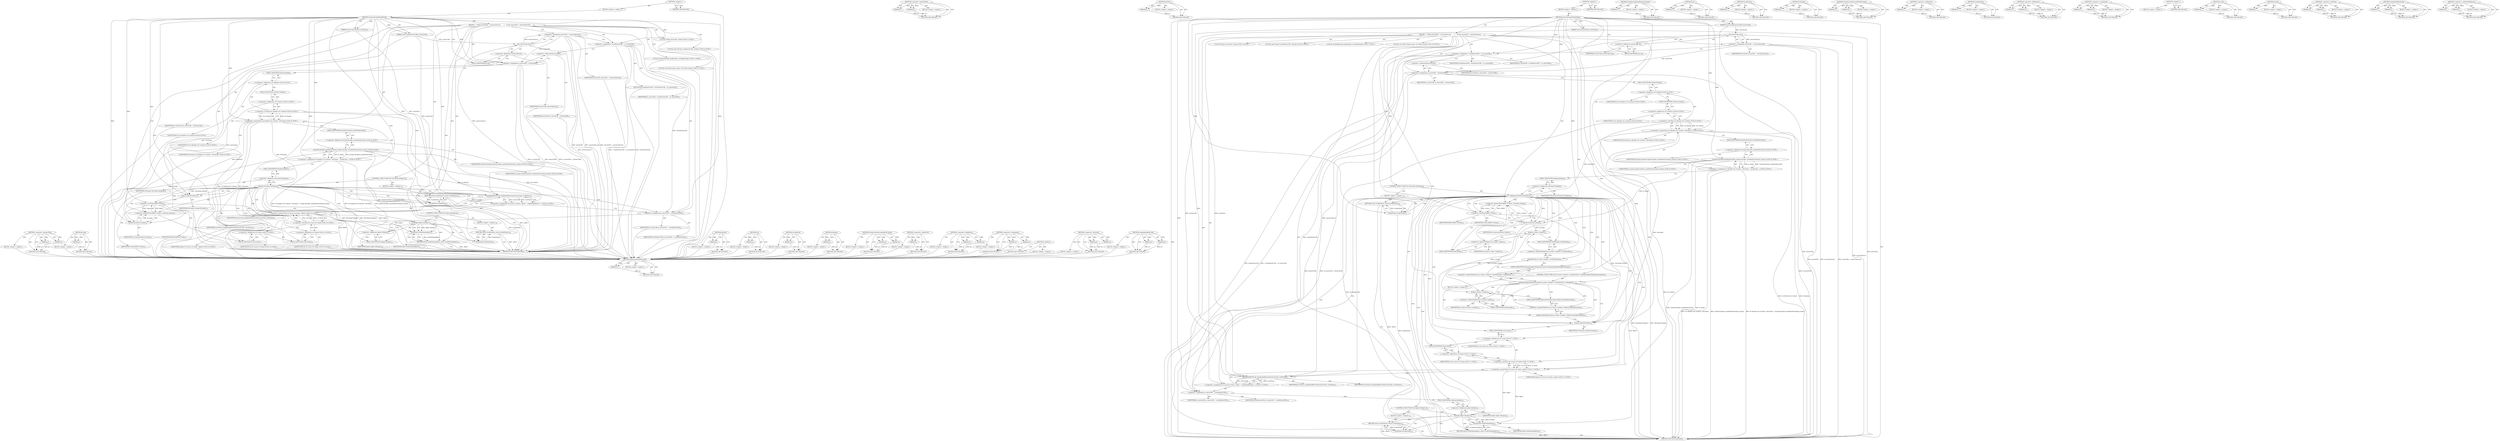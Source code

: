 digraph "&lt;operator&gt;.indirectFieldAccess" {
vulnerable_134 [label=<(METHOD,&lt;operator&gt;.greaterThan)>];
vulnerable_135 [label=<(PARAM,p1)>];
vulnerable_136 [label=<(PARAM,p2)>];
vulnerable_137 [label=<(BLOCK,&lt;empty&gt;,&lt;empty&gt;)>];
vulnerable_138 [label=<(METHOD_RETURN,ANY)>];
vulnerable_157 [label=<(METHOD,scope)>];
vulnerable_158 [label=<(PARAM,p1)>];
vulnerable_159 [label=<(BLOCK,&lt;empty&gt;,&lt;empty&gt;)>];
vulnerable_160 [label=<(METHOD_RETURN,ANY)>];
vulnerable_6 [label=<(METHOD,&lt;global&gt;)<SUB>1</SUB>>];
vulnerable_7 [label=<(BLOCK,&lt;empty&gt;,&lt;empty&gt;)<SUB>1</SUB>>];
vulnerable_8 [label=<(METHOD,executeScriptInMainWorld)<SUB>1</SUB>>];
vulnerable_9 [label=<(PARAM,const ScriptSourceCode&amp; sourceCode)<SUB>1</SUB>>];
vulnerable_10 [label=<(PARAM,AccessControlStatus corsStatus)<SUB>1</SUB>>];
vulnerable_11 [label=<(BLOCK,{
    String sourceURL = sourceCode.url();
    ...,{
    String sourceURL = sourceCode.url();
    ...)<SUB>2</SUB>>];
vulnerable_12 [label="<(LOCAL,String sourceURL: String)<SUB>3</SUB>>"];
vulnerable_13 [label=<(&lt;operator&gt;.assignment,sourceURL = sourceCode.url())<SUB>3</SUB>>];
vulnerable_14 [label=<(IDENTIFIER,sourceURL,sourceURL = sourceCode.url())<SUB>3</SUB>>];
vulnerable_15 [label=<(url,sourceCode.url())<SUB>3</SUB>>];
vulnerable_16 [label=<(&lt;operator&gt;.fieldAccess,sourceCode.url)<SUB>3</SUB>>];
vulnerable_17 [label=<(IDENTIFIER,sourceCode,sourceCode.url())<SUB>3</SUB>>];
vulnerable_18 [label=<(FIELD_IDENTIFIER,url,url)<SUB>3</SUB>>];
vulnerable_19 [label="<(LOCAL,const String* savedSourceURL: String*)<SUB>4</SUB>>"];
vulnerable_20 [label=<(&lt;operator&gt;.assignment,* savedSourceURL = m_sourceURL)<SUB>4</SUB>>];
vulnerable_21 [label=<(IDENTIFIER,savedSourceURL,* savedSourceURL = m_sourceURL)<SUB>4</SUB>>];
vulnerable_22 [label=<(IDENTIFIER,m_sourceURL,* savedSourceURL = m_sourceURL)<SUB>4</SUB>>];
vulnerable_23 [label=<(&lt;operator&gt;.assignment,m_sourceURL = &amp;sourceURL)<SUB>5</SUB>>];
vulnerable_24 [label=<(IDENTIFIER,m_sourceURL,m_sourceURL = &amp;sourceURL)<SUB>5</SUB>>];
vulnerable_25 [label=<(&lt;operator&gt;.addressOf,&amp;sourceURL)<SUB>5</SUB>>];
vulnerable_26 [label=<(IDENTIFIER,sourceURL,m_sourceURL = &amp;sourceURL)<SUB>5</SUB>>];
vulnerable_27 [label="<(LOCAL,v8.HandleScope handleScope: v8.HandleScope)<SUB>7</SUB>>"];
vulnerable_28 [label="<(&lt;operator&gt;.assignment,v8::Handle&lt;v8::Context&gt; v8Context = ScriptContr...)<SUB>8</SUB>>"];
vulnerable_29 [label="<(&lt;operator&gt;.greaterThan,v8::Handle&lt;v8::Context&gt; v8Context)<SUB>8</SUB>>"];
vulnerable_30 [label="<(&lt;operator&gt;.lessThan,v8::Handle&lt;v8::Context)<SUB>8</SUB>>"];
vulnerable_31 [label="<(&lt;operator&gt;.fieldAccess,v8::Handle)<SUB>8</SUB>>"];
vulnerable_32 [label="<(IDENTIFIER,v8,v8::Handle&lt;v8::Context)<SUB>8</SUB>>"];
vulnerable_33 [label=<(FIELD_IDENTIFIER,Handle,Handle)<SUB>8</SUB>>];
vulnerable_34 [label="<(&lt;operator&gt;.fieldAccess,v8::Context)<SUB>8</SUB>>"];
vulnerable_35 [label="<(IDENTIFIER,v8,v8::Handle&lt;v8::Context)<SUB>8</SUB>>"];
vulnerable_36 [label=<(FIELD_IDENTIFIER,Context,Context)<SUB>8</SUB>>];
vulnerable_37 [label="<(IDENTIFIER,v8Context,v8::Handle&lt;v8::Context&gt; v8Context)<SUB>8</SUB>>"];
vulnerable_38 [label="<(ScriptController.mainWorldContext,ScriptController::mainWorldContext(m_frame))<SUB>8</SUB>>"];
vulnerable_39 [label="<(&lt;operator&gt;.fieldAccess,ScriptController::mainWorldContext)<SUB>8</SUB>>"];
vulnerable_40 [label="<(IDENTIFIER,ScriptController,ScriptController::mainWorldContext(m_frame))<SUB>8</SUB>>"];
vulnerable_41 [label=<(FIELD_IDENTIFIER,mainWorldContext,mainWorldContext)<SUB>8</SUB>>];
vulnerable_42 [label="<(IDENTIFIER,m_frame,ScriptController::mainWorldContext(m_frame))<SUB>8</SUB>>"];
vulnerable_43 [label=<(CONTROL_STRUCTURE,IF,if (v8Context.IsEmpty()))<SUB>9</SUB>>];
vulnerable_44 [label=<(IsEmpty,v8Context.IsEmpty())<SUB>9</SUB>>];
vulnerable_45 [label=<(&lt;operator&gt;.fieldAccess,v8Context.IsEmpty)<SUB>9</SUB>>];
vulnerable_46 [label=<(IDENTIFIER,v8Context,v8Context.IsEmpty())<SUB>9</SUB>>];
vulnerable_47 [label=<(FIELD_IDENTIFIER,IsEmpty,IsEmpty)<SUB>9</SUB>>];
vulnerable_48 [label=<(BLOCK,&lt;empty&gt;,&lt;empty&gt;)<SUB>10</SUB>>];
vulnerable_49 [label=<(RETURN,return ScriptValue();,return ScriptValue();)<SUB>10</SUB>>];
vulnerable_50 [label=<(ScriptValue,ScriptValue())<SUB>10</SUB>>];
vulnerable_51 [label="<(LOCAL,v8.Context.Scope scope: v8.Context.Scope)<SUB>12</SUB>>"];
vulnerable_52 [label=<(scope,scope(v8Context))<SUB>12</SUB>>];
vulnerable_53 [label=<(IDENTIFIER,v8Context,scope(v8Context))<SUB>12</SUB>>];
vulnerable_54 [label=<(&lt;operator&gt;.greaterThan,RefPtr&lt;Frame&gt; protect(m_frame))<SUB>13</SUB>>];
vulnerable_55 [label=<(&lt;operator&gt;.lessThan,RefPtr&lt;Frame)<SUB>13</SUB>>];
vulnerable_56 [label=<(IDENTIFIER,RefPtr,RefPtr&lt;Frame)<SUB>13</SUB>>];
vulnerable_57 [label=<(IDENTIFIER,Frame,RefPtr&lt;Frame)<SUB>13</SUB>>];
vulnerable_58 [label=<(protect,protect(m_frame))<SUB>13</SUB>>];
vulnerable_59 [label=<(IDENTIFIER,m_frame,protect(m_frame))<SUB>13</SUB>>];
vulnerable_60 [label="<(&lt;operator&gt;.assignment,v8::Local&lt;v8::Value&gt; object = compileAndRunScri...)<SUB>14</SUB>>"];
vulnerable_61 [label="<(&lt;operator&gt;.greaterThan,v8::Local&lt;v8::Value&gt; object)<SUB>14</SUB>>"];
vulnerable_62 [label="<(&lt;operator&gt;.lessThan,v8::Local&lt;v8::Value)<SUB>14</SUB>>"];
vulnerable_63 [label="<(&lt;operator&gt;.fieldAccess,v8::Local)<SUB>14</SUB>>"];
vulnerable_64 [label="<(IDENTIFIER,v8,v8::Local&lt;v8::Value)<SUB>14</SUB>>"];
vulnerable_65 [label=<(FIELD_IDENTIFIER,Local,Local)<SUB>14</SUB>>];
vulnerable_66 [label="<(&lt;operator&gt;.fieldAccess,v8::Value)<SUB>14</SUB>>"];
vulnerable_67 [label="<(IDENTIFIER,v8,v8::Local&lt;v8::Value)<SUB>14</SUB>>"];
vulnerable_68 [label=<(FIELD_IDENTIFIER,Value,Value)<SUB>14</SUB>>];
vulnerable_69 [label="<(IDENTIFIER,object,v8::Local&lt;v8::Value&gt; object)<SUB>14</SUB>>"];
vulnerable_70 [label=<(compileAndRunScript,compileAndRunScript(sourceCode, corsStatus))<SUB>14</SUB>>];
vulnerable_71 [label=<(IDENTIFIER,sourceCode,compileAndRunScript(sourceCode, corsStatus))<SUB>14</SUB>>];
vulnerable_72 [label=<(IDENTIFIER,corsStatus,compileAndRunScript(sourceCode, corsStatus))<SUB>14</SUB>>];
vulnerable_73 [label=<(&lt;operator&gt;.assignment,m_sourceURL = savedSourceURL)<SUB>16</SUB>>];
vulnerable_74 [label=<(IDENTIFIER,m_sourceURL,m_sourceURL = savedSourceURL)<SUB>16</SUB>>];
vulnerable_75 [label=<(IDENTIFIER,savedSourceURL,m_sourceURL = savedSourceURL)<SUB>16</SUB>>];
vulnerable_76 [label=<(CONTROL_STRUCTURE,IF,if (object.IsEmpty()))<SUB>18</SUB>>];
vulnerable_77 [label=<(IsEmpty,object.IsEmpty())<SUB>18</SUB>>];
vulnerable_78 [label=<(&lt;operator&gt;.fieldAccess,object.IsEmpty)<SUB>18</SUB>>];
vulnerable_79 [label=<(IDENTIFIER,object,object.IsEmpty())<SUB>18</SUB>>];
vulnerable_80 [label=<(FIELD_IDENTIFIER,IsEmpty,IsEmpty)<SUB>18</SUB>>];
vulnerable_81 [label=<(BLOCK,&lt;empty&gt;,&lt;empty&gt;)<SUB>19</SUB>>];
vulnerable_82 [label=<(RETURN,return ScriptValue();,return ScriptValue();)<SUB>19</SUB>>];
vulnerable_83 [label=<(ScriptValue,ScriptValue())<SUB>19</SUB>>];
vulnerable_84 [label=<(RETURN,return ScriptValue(object);,return ScriptValue(object);)<SUB>21</SUB>>];
vulnerable_85 [label=<(ScriptValue,ScriptValue(object))<SUB>21</SUB>>];
vulnerable_86 [label=<(IDENTIFIER,object,ScriptValue(object))<SUB>21</SUB>>];
vulnerable_87 [label=<(METHOD_RETURN,ScriptValue)<SUB>1</SUB>>];
vulnerable_89 [label=<(METHOD_RETURN,ANY)<SUB>1</SUB>>];
vulnerable_161 [label=<(METHOD,protect)>];
vulnerable_162 [label=<(PARAM,p1)>];
vulnerable_163 [label=<(BLOCK,&lt;empty&gt;,&lt;empty&gt;)>];
vulnerable_164 [label=<(METHOD_RETURN,ANY)>];
vulnerable_121 [label=<(METHOD,url)>];
vulnerable_122 [label=<(PARAM,p1)>];
vulnerable_123 [label=<(BLOCK,&lt;empty&gt;,&lt;empty&gt;)>];
vulnerable_124 [label=<(METHOD_RETURN,ANY)>];
vulnerable_153 [label=<(METHOD,ScriptValue)>];
vulnerable_154 [label=<(PARAM,p1)>];
vulnerable_155 [label=<(BLOCK,&lt;empty&gt;,&lt;empty&gt;)>];
vulnerable_156 [label=<(METHOD_RETURN,ANY)>];
vulnerable_149 [label=<(METHOD,IsEmpty)>];
vulnerable_150 [label=<(PARAM,p1)>];
vulnerable_151 [label=<(BLOCK,&lt;empty&gt;,&lt;empty&gt;)>];
vulnerable_152 [label=<(METHOD_RETURN,ANY)>];
vulnerable_144 [label=<(METHOD,ScriptController.mainWorldContext)>];
vulnerable_145 [label=<(PARAM,p1)>];
vulnerable_146 [label=<(PARAM,p2)>];
vulnerable_147 [label=<(BLOCK,&lt;empty&gt;,&lt;empty&gt;)>];
vulnerable_148 [label=<(METHOD_RETURN,ANY)>];
vulnerable_130 [label=<(METHOD,&lt;operator&gt;.addressOf)>];
vulnerable_131 [label=<(PARAM,p1)>];
vulnerable_132 [label=<(BLOCK,&lt;empty&gt;,&lt;empty&gt;)>];
vulnerable_133 [label=<(METHOD_RETURN,ANY)>];
vulnerable_125 [label=<(METHOD,&lt;operator&gt;.fieldAccess)>];
vulnerable_126 [label=<(PARAM,p1)>];
vulnerable_127 [label=<(PARAM,p2)>];
vulnerable_128 [label=<(BLOCK,&lt;empty&gt;,&lt;empty&gt;)>];
vulnerable_129 [label=<(METHOD_RETURN,ANY)>];
vulnerable_116 [label=<(METHOD,&lt;operator&gt;.assignment)>];
vulnerable_117 [label=<(PARAM,p1)>];
vulnerable_118 [label=<(PARAM,p2)>];
vulnerable_119 [label=<(BLOCK,&lt;empty&gt;,&lt;empty&gt;)>];
vulnerable_120 [label=<(METHOD_RETURN,ANY)>];
vulnerable_110 [label=<(METHOD,&lt;global&gt;)<SUB>1</SUB>>];
vulnerable_111 [label=<(BLOCK,&lt;empty&gt;,&lt;empty&gt;)>];
vulnerable_112 [label=<(METHOD_RETURN,ANY)>];
vulnerable_139 [label=<(METHOD,&lt;operator&gt;.lessThan)>];
vulnerable_140 [label=<(PARAM,p1)>];
vulnerable_141 [label=<(PARAM,p2)>];
vulnerable_142 [label=<(BLOCK,&lt;empty&gt;,&lt;empty&gt;)>];
vulnerable_143 [label=<(METHOD_RETURN,ANY)>];
vulnerable_165 [label=<(METHOD,compileAndRunScript)>];
vulnerable_166 [label=<(PARAM,p1)>];
vulnerable_167 [label=<(PARAM,p2)>];
vulnerable_168 [label=<(BLOCK,&lt;empty&gt;,&lt;empty&gt;)>];
vulnerable_169 [label=<(METHOD_RETURN,ANY)>];
fixed_197 [label=<(METHOD,didAccessInitialDocument)>];
fixed_198 [label=<(PARAM,p1)>];
fixed_199 [label=<(BLOCK,&lt;empty&gt;,&lt;empty&gt;)>];
fixed_200 [label=<(METHOD_RETURN,ANY)>];
fixed_153 [label=<(METHOD,&lt;operator&gt;.greaterThan)>];
fixed_154 [label=<(PARAM,p1)>];
fixed_155 [label=<(PARAM,p2)>];
fixed_156 [label=<(BLOCK,&lt;empty&gt;,&lt;empty&gt;)>];
fixed_157 [label=<(METHOD_RETURN,ANY)>];
fixed_176 [label=<(METHOD,protect)>];
fixed_177 [label=<(PARAM,p1)>];
fixed_178 [label=<(BLOCK,&lt;empty&gt;,&lt;empty&gt;)>];
fixed_179 [label=<(METHOD_RETURN,ANY)>];
fixed_6 [label=<(METHOD,&lt;global&gt;)<SUB>1</SUB>>];
fixed_7 [label=<(BLOCK,&lt;empty&gt;,&lt;empty&gt;)<SUB>1</SUB>>];
fixed_8 [label=<(METHOD,executeScriptInMainWorld)<SUB>1</SUB>>];
fixed_9 [label=<(PARAM,const ScriptSourceCode&amp; sourceCode)<SUB>1</SUB>>];
fixed_10 [label=<(PARAM,AccessControlStatus corsStatus)<SUB>1</SUB>>];
fixed_11 [label=<(BLOCK,{
    String sourceURL = sourceCode.url();
    ...,{
    String sourceURL = sourceCode.url();
    ...)<SUB>2</SUB>>];
fixed_12 [label="<(LOCAL,String sourceURL: String)<SUB>3</SUB>>"];
fixed_13 [label=<(&lt;operator&gt;.assignment,sourceURL = sourceCode.url())<SUB>3</SUB>>];
fixed_14 [label=<(IDENTIFIER,sourceURL,sourceURL = sourceCode.url())<SUB>3</SUB>>];
fixed_15 [label=<(url,sourceCode.url())<SUB>3</SUB>>];
fixed_16 [label=<(&lt;operator&gt;.fieldAccess,sourceCode.url)<SUB>3</SUB>>];
fixed_17 [label=<(IDENTIFIER,sourceCode,sourceCode.url())<SUB>3</SUB>>];
fixed_18 [label=<(FIELD_IDENTIFIER,url,url)<SUB>3</SUB>>];
fixed_19 [label="<(LOCAL,const String* savedSourceURL: String*)<SUB>4</SUB>>"];
fixed_20 [label=<(&lt;operator&gt;.assignment,* savedSourceURL = m_sourceURL)<SUB>4</SUB>>];
fixed_21 [label=<(IDENTIFIER,savedSourceURL,* savedSourceURL = m_sourceURL)<SUB>4</SUB>>];
fixed_22 [label=<(IDENTIFIER,m_sourceURL,* savedSourceURL = m_sourceURL)<SUB>4</SUB>>];
fixed_23 [label=<(&lt;operator&gt;.assignment,m_sourceURL = &amp;sourceURL)<SUB>5</SUB>>];
fixed_24 [label=<(IDENTIFIER,m_sourceURL,m_sourceURL = &amp;sourceURL)<SUB>5</SUB>>];
fixed_25 [label=<(&lt;operator&gt;.addressOf,&amp;sourceURL)<SUB>5</SUB>>];
fixed_26 [label=<(IDENTIFIER,sourceURL,m_sourceURL = &amp;sourceURL)<SUB>5</SUB>>];
fixed_27 [label="<(LOCAL,v8.HandleScope handleScope: v8.HandleScope)<SUB>7</SUB>>"];
fixed_28 [label="<(&lt;operator&gt;.assignment,v8::Handle&lt;v8::Context&gt; v8Context = ScriptContr...)<SUB>8</SUB>>"];
fixed_29 [label="<(&lt;operator&gt;.greaterThan,v8::Handle&lt;v8::Context&gt; v8Context)<SUB>8</SUB>>"];
fixed_30 [label="<(&lt;operator&gt;.lessThan,v8::Handle&lt;v8::Context)<SUB>8</SUB>>"];
fixed_31 [label="<(&lt;operator&gt;.fieldAccess,v8::Handle)<SUB>8</SUB>>"];
fixed_32 [label="<(IDENTIFIER,v8,v8::Handle&lt;v8::Context)<SUB>8</SUB>>"];
fixed_33 [label=<(FIELD_IDENTIFIER,Handle,Handle)<SUB>8</SUB>>];
fixed_34 [label="<(&lt;operator&gt;.fieldAccess,v8::Context)<SUB>8</SUB>>"];
fixed_35 [label="<(IDENTIFIER,v8,v8::Handle&lt;v8::Context)<SUB>8</SUB>>"];
fixed_36 [label=<(FIELD_IDENTIFIER,Context,Context)<SUB>8</SUB>>];
fixed_37 [label="<(IDENTIFIER,v8Context,v8::Handle&lt;v8::Context&gt; v8Context)<SUB>8</SUB>>"];
fixed_38 [label="<(ScriptController.mainWorldContext,ScriptController::mainWorldContext(m_frame))<SUB>8</SUB>>"];
fixed_39 [label="<(&lt;operator&gt;.fieldAccess,ScriptController::mainWorldContext)<SUB>8</SUB>>"];
fixed_40 [label="<(IDENTIFIER,ScriptController,ScriptController::mainWorldContext(m_frame))<SUB>8</SUB>>"];
fixed_41 [label=<(FIELD_IDENTIFIER,mainWorldContext,mainWorldContext)<SUB>8</SUB>>];
fixed_42 [label="<(IDENTIFIER,m_frame,ScriptController::mainWorldContext(m_frame))<SUB>8</SUB>>"];
fixed_43 [label=<(CONTROL_STRUCTURE,IF,if (v8Context.IsEmpty()))<SUB>9</SUB>>];
fixed_44 [label=<(IsEmpty,v8Context.IsEmpty())<SUB>9</SUB>>];
fixed_45 [label=<(&lt;operator&gt;.fieldAccess,v8Context.IsEmpty)<SUB>9</SUB>>];
fixed_46 [label=<(IDENTIFIER,v8Context,v8Context.IsEmpty())<SUB>9</SUB>>];
fixed_47 [label=<(FIELD_IDENTIFIER,IsEmpty,IsEmpty)<SUB>9</SUB>>];
fixed_48 [label=<(BLOCK,&lt;empty&gt;,&lt;empty&gt;)<SUB>10</SUB>>];
fixed_49 [label=<(RETURN,return ScriptValue();,return ScriptValue();)<SUB>10</SUB>>];
fixed_50 [label=<(ScriptValue,ScriptValue())<SUB>10</SUB>>];
fixed_51 [label=<(&lt;operator&gt;.greaterThan,RefPtr&lt;Frame&gt; protect(m_frame))<SUB>12</SUB>>];
fixed_52 [label=<(&lt;operator&gt;.lessThan,RefPtr&lt;Frame)<SUB>12</SUB>>];
fixed_53 [label=<(IDENTIFIER,RefPtr,RefPtr&lt;Frame)<SUB>12</SUB>>];
fixed_54 [label=<(IDENTIFIER,Frame,RefPtr&lt;Frame)<SUB>12</SUB>>];
fixed_55 [label=<(protect,protect(m_frame))<SUB>12</SUB>>];
fixed_56 [label=<(IDENTIFIER,m_frame,protect(m_frame))<SUB>12</SUB>>];
fixed_57 [label=<(CONTROL_STRUCTURE,IF,if (m_frame-&gt;loader()-&gt;stateMachine()-&gt;isDisplayingInitialEmptyDocument()))<SUB>13</SUB>>];
fixed_58 [label=<(isDisplayingInitialEmptyDocument,m_frame-&gt;loader()-&gt;stateMachine()-&gt;isDisplaying...)<SUB>13</SUB>>];
fixed_59 [label=<(&lt;operator&gt;.indirectFieldAccess,m_frame-&gt;loader()-&gt;stateMachine()-&gt;isDisplaying...)<SUB>13</SUB>>];
fixed_60 [label=<(stateMachine,m_frame-&gt;loader()-&gt;stateMachine())<SUB>13</SUB>>];
fixed_61 [label=<(&lt;operator&gt;.indirectFieldAccess,m_frame-&gt;loader()-&gt;stateMachine)<SUB>13</SUB>>];
fixed_62 [label=<(loader,m_frame-&gt;loader())<SUB>13</SUB>>];
fixed_63 [label=<(&lt;operator&gt;.indirectFieldAccess,m_frame-&gt;loader)<SUB>13</SUB>>];
fixed_64 [label=<(IDENTIFIER,m_frame,m_frame-&gt;loader())<SUB>13</SUB>>];
fixed_65 [label=<(FIELD_IDENTIFIER,loader,loader)<SUB>13</SUB>>];
fixed_66 [label=<(FIELD_IDENTIFIER,stateMachine,stateMachine)<SUB>13</SUB>>];
fixed_67 [label=<(FIELD_IDENTIFIER,isDisplayingInitialEmptyDocument,isDisplayingInitialEmptyDocument)<SUB>13</SUB>>];
fixed_68 [label=<(BLOCK,&lt;empty&gt;,&lt;empty&gt;)<SUB>14</SUB>>];
fixed_69 [label=<(didAccessInitialDocument,m_frame-&gt;loader()-&gt;didAccessInitialDocument())<SUB>14</SUB>>];
fixed_70 [label=<(&lt;operator&gt;.indirectFieldAccess,m_frame-&gt;loader()-&gt;didAccessInitialDocument)<SUB>14</SUB>>];
fixed_71 [label=<(loader,m_frame-&gt;loader())<SUB>14</SUB>>];
fixed_72 [label=<(&lt;operator&gt;.indirectFieldAccess,m_frame-&gt;loader)<SUB>14</SUB>>];
fixed_73 [label=<(IDENTIFIER,m_frame,m_frame-&gt;loader())<SUB>14</SUB>>];
fixed_74 [label=<(FIELD_IDENTIFIER,loader,loader)<SUB>14</SUB>>];
fixed_75 [label=<(FIELD_IDENTIFIER,didAccessInitialDocument,didAccessInitialDocument)<SUB>14</SUB>>];
fixed_76 [label="<(LOCAL,v8.Context.Scope scope: v8.Context.Scope)<SUB>16</SUB>>"];
fixed_77 [label=<(scope,scope(v8Context))<SUB>16</SUB>>];
fixed_78 [label=<(IDENTIFIER,v8Context,scope(v8Context))<SUB>16</SUB>>];
fixed_79 [label="<(&lt;operator&gt;.assignment,v8::Local&lt;v8::Value&gt; object = compileAndRunScri...)<SUB>17</SUB>>"];
fixed_80 [label="<(&lt;operator&gt;.greaterThan,v8::Local&lt;v8::Value&gt; object)<SUB>17</SUB>>"];
fixed_81 [label="<(&lt;operator&gt;.lessThan,v8::Local&lt;v8::Value)<SUB>17</SUB>>"];
fixed_82 [label="<(&lt;operator&gt;.fieldAccess,v8::Local)<SUB>17</SUB>>"];
fixed_83 [label="<(IDENTIFIER,v8,v8::Local&lt;v8::Value)<SUB>17</SUB>>"];
fixed_84 [label=<(FIELD_IDENTIFIER,Local,Local)<SUB>17</SUB>>];
fixed_85 [label="<(&lt;operator&gt;.fieldAccess,v8::Value)<SUB>17</SUB>>"];
fixed_86 [label="<(IDENTIFIER,v8,v8::Local&lt;v8::Value)<SUB>17</SUB>>"];
fixed_87 [label=<(FIELD_IDENTIFIER,Value,Value)<SUB>17</SUB>>];
fixed_88 [label="<(IDENTIFIER,object,v8::Local&lt;v8::Value&gt; object)<SUB>17</SUB>>"];
fixed_89 [label=<(compileAndRunScript,compileAndRunScript(sourceCode, corsStatus))<SUB>17</SUB>>];
fixed_90 [label=<(IDENTIFIER,sourceCode,compileAndRunScript(sourceCode, corsStatus))<SUB>17</SUB>>];
fixed_91 [label=<(IDENTIFIER,corsStatus,compileAndRunScript(sourceCode, corsStatus))<SUB>17</SUB>>];
fixed_92 [label=<(&lt;operator&gt;.assignment,m_sourceURL = savedSourceURL)<SUB>19</SUB>>];
fixed_93 [label=<(IDENTIFIER,m_sourceURL,m_sourceURL = savedSourceURL)<SUB>19</SUB>>];
fixed_94 [label=<(IDENTIFIER,savedSourceURL,m_sourceURL = savedSourceURL)<SUB>19</SUB>>];
fixed_95 [label=<(CONTROL_STRUCTURE,IF,if (object.IsEmpty()))<SUB>21</SUB>>];
fixed_96 [label=<(IsEmpty,object.IsEmpty())<SUB>21</SUB>>];
fixed_97 [label=<(&lt;operator&gt;.fieldAccess,object.IsEmpty)<SUB>21</SUB>>];
fixed_98 [label=<(IDENTIFIER,object,object.IsEmpty())<SUB>21</SUB>>];
fixed_99 [label=<(FIELD_IDENTIFIER,IsEmpty,IsEmpty)<SUB>21</SUB>>];
fixed_100 [label=<(BLOCK,&lt;empty&gt;,&lt;empty&gt;)<SUB>22</SUB>>];
fixed_101 [label=<(RETURN,return ScriptValue();,return ScriptValue();)<SUB>22</SUB>>];
fixed_102 [label=<(ScriptValue,ScriptValue())<SUB>22</SUB>>];
fixed_103 [label=<(RETURN,return ScriptValue(object);,return ScriptValue(object);)<SUB>24</SUB>>];
fixed_104 [label=<(ScriptValue,ScriptValue(object))<SUB>24</SUB>>];
fixed_105 [label=<(IDENTIFIER,object,ScriptValue(object))<SUB>24</SUB>>];
fixed_106 [label=<(METHOD_RETURN,ScriptValue)<SUB>1</SUB>>];
fixed_108 [label=<(METHOD_RETURN,ANY)<SUB>1</SUB>>];
fixed_180 [label=<(METHOD,isDisplayingInitialEmptyDocument)>];
fixed_181 [label=<(PARAM,p1)>];
fixed_182 [label=<(BLOCK,&lt;empty&gt;,&lt;empty&gt;)>];
fixed_183 [label=<(METHOD_RETURN,ANY)>];
fixed_140 [label=<(METHOD,url)>];
fixed_141 [label=<(PARAM,p1)>];
fixed_142 [label=<(BLOCK,&lt;empty&gt;,&lt;empty&gt;)>];
fixed_143 [label=<(METHOD_RETURN,ANY)>];
fixed_172 [label=<(METHOD,ScriptValue)>];
fixed_173 [label=<(PARAM,p1)>];
fixed_174 [label=<(BLOCK,&lt;empty&gt;,&lt;empty&gt;)>];
fixed_175 [label=<(METHOD_RETURN,ANY)>];
fixed_168 [label=<(METHOD,IsEmpty)>];
fixed_169 [label=<(PARAM,p1)>];
fixed_170 [label=<(BLOCK,&lt;empty&gt;,&lt;empty&gt;)>];
fixed_171 [label=<(METHOD_RETURN,ANY)>];
fixed_163 [label=<(METHOD,ScriptController.mainWorldContext)>];
fixed_164 [label=<(PARAM,p1)>];
fixed_165 [label=<(PARAM,p2)>];
fixed_166 [label=<(BLOCK,&lt;empty&gt;,&lt;empty&gt;)>];
fixed_167 [label=<(METHOD_RETURN,ANY)>];
fixed_149 [label=<(METHOD,&lt;operator&gt;.addressOf)>];
fixed_150 [label=<(PARAM,p1)>];
fixed_151 [label=<(BLOCK,&lt;empty&gt;,&lt;empty&gt;)>];
fixed_152 [label=<(METHOD_RETURN,ANY)>];
fixed_189 [label=<(METHOD,stateMachine)>];
fixed_190 [label=<(PARAM,p1)>];
fixed_191 [label=<(BLOCK,&lt;empty&gt;,&lt;empty&gt;)>];
fixed_192 [label=<(METHOD_RETURN,ANY)>];
fixed_144 [label=<(METHOD,&lt;operator&gt;.fieldAccess)>];
fixed_145 [label=<(PARAM,p1)>];
fixed_146 [label=<(PARAM,p2)>];
fixed_147 [label=<(BLOCK,&lt;empty&gt;,&lt;empty&gt;)>];
fixed_148 [label=<(METHOD_RETURN,ANY)>];
fixed_135 [label=<(METHOD,&lt;operator&gt;.assignment)>];
fixed_136 [label=<(PARAM,p1)>];
fixed_137 [label=<(PARAM,p2)>];
fixed_138 [label=<(BLOCK,&lt;empty&gt;,&lt;empty&gt;)>];
fixed_139 [label=<(METHOD_RETURN,ANY)>];
fixed_129 [label=<(METHOD,&lt;global&gt;)<SUB>1</SUB>>];
fixed_130 [label=<(BLOCK,&lt;empty&gt;,&lt;empty&gt;)>];
fixed_131 [label=<(METHOD_RETURN,ANY)>];
fixed_201 [label=<(METHOD,scope)>];
fixed_202 [label=<(PARAM,p1)>];
fixed_203 [label=<(BLOCK,&lt;empty&gt;,&lt;empty&gt;)>];
fixed_204 [label=<(METHOD_RETURN,ANY)>];
fixed_193 [label=<(METHOD,loader)>];
fixed_194 [label=<(PARAM,p1)>];
fixed_195 [label=<(BLOCK,&lt;empty&gt;,&lt;empty&gt;)>];
fixed_196 [label=<(METHOD_RETURN,ANY)>];
fixed_158 [label=<(METHOD,&lt;operator&gt;.lessThan)>];
fixed_159 [label=<(PARAM,p1)>];
fixed_160 [label=<(PARAM,p2)>];
fixed_161 [label=<(BLOCK,&lt;empty&gt;,&lt;empty&gt;)>];
fixed_162 [label=<(METHOD_RETURN,ANY)>];
fixed_205 [label=<(METHOD,compileAndRunScript)>];
fixed_206 [label=<(PARAM,p1)>];
fixed_207 [label=<(PARAM,p2)>];
fixed_208 [label=<(BLOCK,&lt;empty&gt;,&lt;empty&gt;)>];
fixed_209 [label=<(METHOD_RETURN,ANY)>];
fixed_184 [label=<(METHOD,&lt;operator&gt;.indirectFieldAccess)>];
fixed_185 [label=<(PARAM,p1)>];
fixed_186 [label=<(PARAM,p2)>];
fixed_187 [label=<(BLOCK,&lt;empty&gt;,&lt;empty&gt;)>];
fixed_188 [label=<(METHOD_RETURN,ANY)>];
vulnerable_134 -> vulnerable_135  [key=0, label="AST: "];
vulnerable_134 -> vulnerable_135  [key=1, label="DDG: "];
vulnerable_134 -> vulnerable_137  [key=0, label="AST: "];
vulnerable_134 -> vulnerable_136  [key=0, label="AST: "];
vulnerable_134 -> vulnerable_136  [key=1, label="DDG: "];
vulnerable_134 -> vulnerable_138  [key=0, label="AST: "];
vulnerable_134 -> vulnerable_138  [key=1, label="CFG: "];
vulnerable_135 -> vulnerable_138  [key=0, label="DDG: p1"];
vulnerable_136 -> vulnerable_138  [key=0, label="DDG: p2"];
vulnerable_137 -> fixed_197  [key=0];
vulnerable_138 -> fixed_197  [key=0];
vulnerable_157 -> vulnerable_158  [key=0, label="AST: "];
vulnerable_157 -> vulnerable_158  [key=1, label="DDG: "];
vulnerable_157 -> vulnerable_159  [key=0, label="AST: "];
vulnerable_157 -> vulnerable_160  [key=0, label="AST: "];
vulnerable_157 -> vulnerable_160  [key=1, label="CFG: "];
vulnerable_158 -> vulnerable_160  [key=0, label="DDG: p1"];
vulnerable_159 -> fixed_197  [key=0];
vulnerable_160 -> fixed_197  [key=0];
vulnerable_6 -> vulnerable_7  [key=0, label="AST: "];
vulnerable_6 -> vulnerable_89  [key=0, label="AST: "];
vulnerable_6 -> vulnerable_89  [key=1, label="CFG: "];
vulnerable_7 -> vulnerable_8  [key=0, label="AST: "];
vulnerable_8 -> vulnerable_9  [key=0, label="AST: "];
vulnerable_8 -> vulnerable_9  [key=1, label="DDG: "];
vulnerable_8 -> vulnerable_10  [key=0, label="AST: "];
vulnerable_8 -> vulnerable_10  [key=1, label="DDG: "];
vulnerable_8 -> vulnerable_11  [key=0, label="AST: "];
vulnerable_8 -> vulnerable_87  [key=0, label="AST: "];
vulnerable_8 -> vulnerable_18  [key=0, label="CFG: "];
vulnerable_8 -> vulnerable_20  [key=0, label="DDG: "];
vulnerable_8 -> vulnerable_23  [key=0, label="DDG: "];
vulnerable_8 -> vulnerable_73  [key=0, label="DDG: "];
vulnerable_8 -> vulnerable_52  [key=0, label="DDG: "];
vulnerable_8 -> vulnerable_29  [key=0, label="DDG: "];
vulnerable_8 -> vulnerable_38  [key=0, label="DDG: "];
vulnerable_8 -> vulnerable_55  [key=0, label="DDG: "];
vulnerable_8 -> vulnerable_58  [key=0, label="DDG: "];
vulnerable_8 -> vulnerable_61  [key=0, label="DDG: "];
vulnerable_8 -> vulnerable_70  [key=0, label="DDG: "];
vulnerable_8 -> vulnerable_85  [key=0, label="DDG: "];
vulnerable_8 -> vulnerable_50  [key=0, label="DDG: "];
vulnerable_8 -> vulnerable_83  [key=0, label="DDG: "];
vulnerable_9 -> vulnerable_87  [key=0, label="DDG: sourceCode"];
vulnerable_9 -> vulnerable_15  [key=0, label="DDG: sourceCode"];
vulnerable_9 -> vulnerable_70  [key=0, label="DDG: sourceCode"];
vulnerable_10 -> vulnerable_87  [key=0, label="DDG: corsStatus"];
vulnerable_10 -> vulnerable_70  [key=0, label="DDG: corsStatus"];
vulnerable_11 -> vulnerable_12  [key=0, label="AST: "];
vulnerable_11 -> vulnerable_13  [key=0, label="AST: "];
vulnerable_11 -> vulnerable_19  [key=0, label="AST: "];
vulnerable_11 -> vulnerable_20  [key=0, label="AST: "];
vulnerable_11 -> vulnerable_23  [key=0, label="AST: "];
vulnerable_11 -> vulnerable_27  [key=0, label="AST: "];
vulnerable_11 -> vulnerable_28  [key=0, label="AST: "];
vulnerable_11 -> vulnerable_43  [key=0, label="AST: "];
vulnerable_11 -> vulnerable_51  [key=0, label="AST: "];
vulnerable_11 -> vulnerable_52  [key=0, label="AST: "];
vulnerable_11 -> vulnerable_54  [key=0, label="AST: "];
vulnerable_11 -> vulnerable_60  [key=0, label="AST: "];
vulnerable_11 -> vulnerable_73  [key=0, label="AST: "];
vulnerable_11 -> vulnerable_76  [key=0, label="AST: "];
vulnerable_11 -> vulnerable_84  [key=0, label="AST: "];
vulnerable_12 -> fixed_197  [key=0];
vulnerable_13 -> vulnerable_14  [key=0, label="AST: "];
vulnerable_13 -> vulnerable_15  [key=0, label="AST: "];
vulnerable_13 -> vulnerable_20  [key=0, label="CFG: "];
vulnerable_13 -> vulnerable_87  [key=0, label="DDG: sourceURL"];
vulnerable_13 -> vulnerable_87  [key=1, label="DDG: sourceCode.url()"];
vulnerable_13 -> vulnerable_87  [key=2, label="DDG: sourceURL = sourceCode.url()"];
vulnerable_13 -> vulnerable_23  [key=0, label="DDG: sourceURL"];
vulnerable_14 -> fixed_197  [key=0];
vulnerable_15 -> vulnerable_16  [key=0, label="AST: "];
vulnerable_15 -> vulnerable_13  [key=0, label="CFG: "];
vulnerable_15 -> vulnerable_13  [key=1, label="DDG: sourceCode.url"];
vulnerable_15 -> vulnerable_87  [key=0, label="DDG: sourceCode.url"];
vulnerable_15 -> vulnerable_70  [key=0, label="DDG: sourceCode.url"];
vulnerable_16 -> vulnerable_17  [key=0, label="AST: "];
vulnerable_16 -> vulnerable_18  [key=0, label="AST: "];
vulnerable_16 -> vulnerable_15  [key=0, label="CFG: "];
vulnerable_17 -> fixed_197  [key=0];
vulnerable_18 -> vulnerable_16  [key=0, label="CFG: "];
vulnerable_19 -> fixed_197  [key=0];
vulnerable_20 -> vulnerable_21  [key=0, label="AST: "];
vulnerable_20 -> vulnerable_22  [key=0, label="AST: "];
vulnerable_20 -> vulnerable_25  [key=0, label="CFG: "];
vulnerable_20 -> vulnerable_87  [key=0, label="DDG: savedSourceURL"];
vulnerable_20 -> vulnerable_87  [key=1, label="DDG: * savedSourceURL = m_sourceURL"];
vulnerable_20 -> vulnerable_73  [key=0, label="DDG: savedSourceURL"];
vulnerable_21 -> fixed_197  [key=0];
vulnerable_22 -> fixed_197  [key=0];
vulnerable_23 -> vulnerable_24  [key=0, label="AST: "];
vulnerable_23 -> vulnerable_25  [key=0, label="AST: "];
vulnerable_23 -> vulnerable_33  [key=0, label="CFG: "];
vulnerable_23 -> vulnerable_87  [key=0, label="DDG: m_sourceURL"];
vulnerable_23 -> vulnerable_87  [key=1, label="DDG: &amp;sourceURL"];
vulnerable_23 -> vulnerable_87  [key=2, label="DDG: m_sourceURL = &amp;sourceURL"];
vulnerable_24 -> fixed_197  [key=0];
vulnerable_25 -> vulnerable_26  [key=0, label="AST: "];
vulnerable_25 -> vulnerable_23  [key=0, label="CFG: "];
vulnerable_26 -> fixed_197  [key=0];
vulnerable_27 -> fixed_197  [key=0];
vulnerable_28 -> vulnerable_29  [key=0, label="AST: "];
vulnerable_28 -> vulnerable_38  [key=0, label="AST: "];
vulnerable_28 -> vulnerable_47  [key=0, label="CFG: "];
vulnerable_28 -> vulnerable_87  [key=0, label="DDG: v8::Handle&lt;v8::Context&gt; v8Context"];
vulnerable_28 -> vulnerable_87  [key=1, label="DDG: ScriptController::mainWorldContext(m_frame)"];
vulnerable_28 -> vulnerable_87  [key=2, label="DDG: v8::Handle&lt;v8::Context&gt; v8Context = ScriptController::mainWorldContext(m_frame)"];
vulnerable_29 -> vulnerable_30  [key=0, label="AST: "];
vulnerable_29 -> vulnerable_37  [key=0, label="AST: "];
vulnerable_29 -> vulnerable_41  [key=0, label="CFG: "];
vulnerable_29 -> vulnerable_87  [key=0, label="DDG: v8::Handle&lt;v8::Context"];
vulnerable_29 -> vulnerable_87  [key=1, label="DDG: v8Context"];
vulnerable_29 -> vulnerable_52  [key=0, label="DDG: v8Context"];
vulnerable_29 -> vulnerable_44  [key=0, label="DDG: v8Context"];
vulnerable_30 -> vulnerable_31  [key=0, label="AST: "];
vulnerable_30 -> vulnerable_34  [key=0, label="AST: "];
vulnerable_30 -> vulnerable_29  [key=0, label="CFG: "];
vulnerable_30 -> vulnerable_29  [key=1, label="DDG: v8::Handle"];
vulnerable_30 -> vulnerable_29  [key=2, label="DDG: v8::Context"];
vulnerable_30 -> vulnerable_87  [key=0, label="DDG: v8::Handle"];
vulnerable_30 -> vulnerable_87  [key=1, label="DDG: v8::Context"];
vulnerable_31 -> vulnerable_32  [key=0, label="AST: "];
vulnerable_31 -> vulnerable_33  [key=0, label="AST: "];
vulnerable_31 -> vulnerable_36  [key=0, label="CFG: "];
vulnerable_32 -> fixed_197  [key=0];
vulnerable_33 -> vulnerable_31  [key=0, label="CFG: "];
vulnerable_34 -> vulnerable_35  [key=0, label="AST: "];
vulnerable_34 -> vulnerable_36  [key=0, label="AST: "];
vulnerable_34 -> vulnerable_30  [key=0, label="CFG: "];
vulnerable_35 -> fixed_197  [key=0];
vulnerable_36 -> vulnerable_34  [key=0, label="CFG: "];
vulnerable_37 -> fixed_197  [key=0];
vulnerable_38 -> vulnerable_39  [key=0, label="AST: "];
vulnerable_38 -> vulnerable_42  [key=0, label="AST: "];
vulnerable_38 -> vulnerable_28  [key=0, label="CFG: "];
vulnerable_38 -> vulnerable_28  [key=1, label="DDG: ScriptController::mainWorldContext"];
vulnerable_38 -> vulnerable_28  [key=2, label="DDG: m_frame"];
vulnerable_38 -> vulnerable_87  [key=0, label="DDG: ScriptController::mainWorldContext"];
vulnerable_38 -> vulnerable_87  [key=1, label="DDG: m_frame"];
vulnerable_38 -> vulnerable_58  [key=0, label="DDG: m_frame"];
vulnerable_39 -> vulnerable_40  [key=0, label="AST: "];
vulnerable_39 -> vulnerable_41  [key=0, label="AST: "];
vulnerable_39 -> vulnerable_38  [key=0, label="CFG: "];
vulnerable_40 -> fixed_197  [key=0];
vulnerable_41 -> vulnerable_39  [key=0, label="CFG: "];
vulnerable_42 -> fixed_197  [key=0];
vulnerable_43 -> vulnerable_44  [key=0, label="AST: "];
vulnerable_43 -> vulnerable_48  [key=0, label="AST: "];
vulnerable_44 -> vulnerable_45  [key=0, label="AST: "];
vulnerable_44 -> vulnerable_50  [key=0, label="CFG: "];
vulnerable_44 -> vulnerable_50  [key=1, label="CDG: "];
vulnerable_44 -> vulnerable_52  [key=0, label="CFG: "];
vulnerable_44 -> vulnerable_52  [key=1, label="DDG: v8Context.IsEmpty"];
vulnerable_44 -> vulnerable_52  [key=2, label="CDG: "];
vulnerable_44 -> vulnerable_87  [key=0, label="DDG: v8Context.IsEmpty"];
vulnerable_44 -> vulnerable_87  [key=1, label="DDG: v8Context.IsEmpty()"];
vulnerable_44 -> vulnerable_80  [key=0, label="CDG: "];
vulnerable_44 -> vulnerable_58  [key=0, label="CDG: "];
vulnerable_44 -> vulnerable_68  [key=0, label="CDG: "];
vulnerable_44 -> vulnerable_49  [key=0, label="CDG: "];
vulnerable_44 -> vulnerable_60  [key=0, label="CDG: "];
vulnerable_44 -> vulnerable_73  [key=0, label="CDG: "];
vulnerable_44 -> vulnerable_61  [key=0, label="CDG: "];
vulnerable_44 -> vulnerable_77  [key=0, label="CDG: "];
vulnerable_44 -> vulnerable_66  [key=0, label="CDG: "];
vulnerable_44 -> vulnerable_70  [key=0, label="CDG: "];
vulnerable_44 -> vulnerable_63  [key=0, label="CDG: "];
vulnerable_44 -> vulnerable_65  [key=0, label="CDG: "];
vulnerable_44 -> vulnerable_55  [key=0, label="CDG: "];
vulnerable_44 -> vulnerable_78  [key=0, label="CDG: "];
vulnerable_44 -> vulnerable_54  [key=0, label="CDG: "];
vulnerable_44 -> vulnerable_62  [key=0, label="CDG: "];
vulnerable_45 -> vulnerable_46  [key=0, label="AST: "];
vulnerable_45 -> vulnerable_47  [key=0, label="AST: "];
vulnerable_45 -> vulnerable_44  [key=0, label="CFG: "];
vulnerable_46 -> fixed_197  [key=0];
vulnerable_47 -> vulnerable_45  [key=0, label="CFG: "];
vulnerable_48 -> vulnerable_49  [key=0, label="AST: "];
vulnerable_49 -> vulnerable_50  [key=0, label="AST: "];
vulnerable_49 -> vulnerable_87  [key=0, label="CFG: "];
vulnerable_49 -> vulnerable_87  [key=1, label="DDG: &lt;RET&gt;"];
vulnerable_50 -> vulnerable_49  [key=0, label="CFG: "];
vulnerable_50 -> vulnerable_49  [key=1, label="DDG: ScriptValue()"];
vulnerable_50 -> vulnerable_87  [key=0, label="DDG: ScriptValue()"];
vulnerable_51 -> fixed_197  [key=0];
vulnerable_52 -> vulnerable_53  [key=0, label="AST: "];
vulnerable_52 -> vulnerable_55  [key=0, label="CFG: "];
vulnerable_53 -> fixed_197  [key=0];
vulnerable_54 -> vulnerable_55  [key=0, label="AST: "];
vulnerable_54 -> vulnerable_58  [key=0, label="AST: "];
vulnerable_54 -> vulnerable_65  [key=0, label="CFG: "];
vulnerable_55 -> vulnerable_56  [key=0, label="AST: "];
vulnerable_55 -> vulnerable_57  [key=0, label="AST: "];
vulnerable_55 -> vulnerable_58  [key=0, label="CFG: "];
vulnerable_55 -> vulnerable_87  [key=0, label="DDG: RefPtr"];
vulnerable_55 -> vulnerable_54  [key=0, label="DDG: RefPtr"];
vulnerable_55 -> vulnerable_54  [key=1, label="DDG: Frame"];
vulnerable_56 -> fixed_197  [key=0];
vulnerable_57 -> fixed_197  [key=0];
vulnerable_58 -> vulnerable_59  [key=0, label="AST: "];
vulnerable_58 -> vulnerable_54  [key=0, label="CFG: "];
vulnerable_58 -> vulnerable_54  [key=1, label="DDG: m_frame"];
vulnerable_59 -> fixed_197  [key=0];
vulnerable_60 -> vulnerable_61  [key=0, label="AST: "];
vulnerable_60 -> vulnerable_70  [key=0, label="AST: "];
vulnerable_60 -> vulnerable_73  [key=0, label="CFG: "];
vulnerable_61 -> vulnerable_62  [key=0, label="AST: "];
vulnerable_61 -> vulnerable_69  [key=0, label="AST: "];
vulnerable_61 -> vulnerable_70  [key=0, label="CFG: "];
vulnerable_61 -> vulnerable_77  [key=0, label="DDG: object"];
vulnerable_61 -> vulnerable_85  [key=0, label="DDG: object"];
vulnerable_62 -> vulnerable_63  [key=0, label="AST: "];
vulnerable_62 -> vulnerable_66  [key=0, label="AST: "];
vulnerable_62 -> vulnerable_61  [key=0, label="CFG: "];
vulnerable_62 -> vulnerable_61  [key=1, label="DDG: v8::Local"];
vulnerable_62 -> vulnerable_61  [key=2, label="DDG: v8::Value"];
vulnerable_63 -> vulnerable_64  [key=0, label="AST: "];
vulnerable_63 -> vulnerable_65  [key=0, label="AST: "];
vulnerable_63 -> vulnerable_68  [key=0, label="CFG: "];
vulnerable_64 -> fixed_197  [key=0];
vulnerable_65 -> vulnerable_63  [key=0, label="CFG: "];
vulnerable_66 -> vulnerable_67  [key=0, label="AST: "];
vulnerable_66 -> vulnerable_68  [key=0, label="AST: "];
vulnerable_66 -> vulnerable_62  [key=0, label="CFG: "];
vulnerable_67 -> fixed_197  [key=0];
vulnerable_68 -> vulnerable_66  [key=0, label="CFG: "];
vulnerable_69 -> fixed_197  [key=0];
vulnerable_70 -> vulnerable_71  [key=0, label="AST: "];
vulnerable_70 -> vulnerable_72  [key=0, label="AST: "];
vulnerable_70 -> vulnerable_60  [key=0, label="CFG: "];
vulnerable_70 -> vulnerable_60  [key=1, label="DDG: sourceCode"];
vulnerable_70 -> vulnerable_60  [key=2, label="DDG: corsStatus"];
vulnerable_71 -> fixed_197  [key=0];
vulnerable_72 -> fixed_197  [key=0];
vulnerable_73 -> vulnerable_74  [key=0, label="AST: "];
vulnerable_73 -> vulnerable_75  [key=0, label="AST: "];
vulnerable_73 -> vulnerable_80  [key=0, label="CFG: "];
vulnerable_74 -> fixed_197  [key=0];
vulnerable_75 -> fixed_197  [key=0];
vulnerable_76 -> vulnerable_77  [key=0, label="AST: "];
vulnerable_76 -> vulnerable_81  [key=0, label="AST: "];
vulnerable_77 -> vulnerable_78  [key=0, label="AST: "];
vulnerable_77 -> vulnerable_83  [key=0, label="CFG: "];
vulnerable_77 -> vulnerable_83  [key=1, label="CDG: "];
vulnerable_77 -> vulnerable_85  [key=0, label="CFG: "];
vulnerable_77 -> vulnerable_85  [key=1, label="DDG: object.IsEmpty"];
vulnerable_77 -> vulnerable_85  [key=2, label="CDG: "];
vulnerable_77 -> vulnerable_84  [key=0, label="CDG: "];
vulnerable_77 -> vulnerable_82  [key=0, label="CDG: "];
vulnerable_78 -> vulnerable_79  [key=0, label="AST: "];
vulnerable_78 -> vulnerable_80  [key=0, label="AST: "];
vulnerable_78 -> vulnerable_77  [key=0, label="CFG: "];
vulnerable_79 -> fixed_197  [key=0];
vulnerable_80 -> vulnerable_78  [key=0, label="CFG: "];
vulnerable_81 -> vulnerable_82  [key=0, label="AST: "];
vulnerable_82 -> vulnerable_83  [key=0, label="AST: "];
vulnerable_82 -> vulnerable_87  [key=0, label="CFG: "];
vulnerable_82 -> vulnerable_87  [key=1, label="DDG: &lt;RET&gt;"];
vulnerable_83 -> vulnerable_82  [key=0, label="CFG: "];
vulnerable_83 -> vulnerable_82  [key=1, label="DDG: ScriptValue()"];
vulnerable_84 -> vulnerable_85  [key=0, label="AST: "];
vulnerable_84 -> vulnerable_87  [key=0, label="CFG: "];
vulnerable_84 -> vulnerable_87  [key=1, label="DDG: &lt;RET&gt;"];
vulnerable_85 -> vulnerable_86  [key=0, label="AST: "];
vulnerable_85 -> vulnerable_84  [key=0, label="CFG: "];
vulnerable_85 -> vulnerable_84  [key=1, label="DDG: ScriptValue(object)"];
vulnerable_86 -> fixed_197  [key=0];
vulnerable_87 -> fixed_197  [key=0];
vulnerable_89 -> fixed_197  [key=0];
vulnerable_161 -> vulnerable_162  [key=0, label="AST: "];
vulnerable_161 -> vulnerable_162  [key=1, label="DDG: "];
vulnerable_161 -> vulnerable_163  [key=0, label="AST: "];
vulnerable_161 -> vulnerable_164  [key=0, label="AST: "];
vulnerable_161 -> vulnerable_164  [key=1, label="CFG: "];
vulnerable_162 -> vulnerable_164  [key=0, label="DDG: p1"];
vulnerable_163 -> fixed_197  [key=0];
vulnerable_164 -> fixed_197  [key=0];
vulnerable_121 -> vulnerable_122  [key=0, label="AST: "];
vulnerable_121 -> vulnerable_122  [key=1, label="DDG: "];
vulnerable_121 -> vulnerable_123  [key=0, label="AST: "];
vulnerable_121 -> vulnerable_124  [key=0, label="AST: "];
vulnerable_121 -> vulnerable_124  [key=1, label="CFG: "];
vulnerable_122 -> vulnerable_124  [key=0, label="DDG: p1"];
vulnerable_123 -> fixed_197  [key=0];
vulnerable_124 -> fixed_197  [key=0];
vulnerable_153 -> vulnerable_154  [key=0, label="AST: "];
vulnerable_153 -> vulnerable_154  [key=1, label="DDG: "];
vulnerable_153 -> vulnerable_155  [key=0, label="AST: "];
vulnerable_153 -> vulnerable_156  [key=0, label="AST: "];
vulnerable_153 -> vulnerable_156  [key=1, label="CFG: "];
vulnerable_154 -> vulnerable_156  [key=0, label="DDG: p1"];
vulnerable_155 -> fixed_197  [key=0];
vulnerable_156 -> fixed_197  [key=0];
vulnerable_149 -> vulnerable_150  [key=0, label="AST: "];
vulnerable_149 -> vulnerable_150  [key=1, label="DDG: "];
vulnerable_149 -> vulnerable_151  [key=0, label="AST: "];
vulnerable_149 -> vulnerable_152  [key=0, label="AST: "];
vulnerable_149 -> vulnerable_152  [key=1, label="CFG: "];
vulnerable_150 -> vulnerable_152  [key=0, label="DDG: p1"];
vulnerable_151 -> fixed_197  [key=0];
vulnerable_152 -> fixed_197  [key=0];
vulnerable_144 -> vulnerable_145  [key=0, label="AST: "];
vulnerable_144 -> vulnerable_145  [key=1, label="DDG: "];
vulnerable_144 -> vulnerable_147  [key=0, label="AST: "];
vulnerable_144 -> vulnerable_146  [key=0, label="AST: "];
vulnerable_144 -> vulnerable_146  [key=1, label="DDG: "];
vulnerable_144 -> vulnerable_148  [key=0, label="AST: "];
vulnerable_144 -> vulnerable_148  [key=1, label="CFG: "];
vulnerable_145 -> vulnerable_148  [key=0, label="DDG: p1"];
vulnerable_146 -> vulnerable_148  [key=0, label="DDG: p2"];
vulnerable_147 -> fixed_197  [key=0];
vulnerable_148 -> fixed_197  [key=0];
vulnerable_130 -> vulnerable_131  [key=0, label="AST: "];
vulnerable_130 -> vulnerable_131  [key=1, label="DDG: "];
vulnerable_130 -> vulnerable_132  [key=0, label="AST: "];
vulnerable_130 -> vulnerable_133  [key=0, label="AST: "];
vulnerable_130 -> vulnerable_133  [key=1, label="CFG: "];
vulnerable_131 -> vulnerable_133  [key=0, label="DDG: p1"];
vulnerable_132 -> fixed_197  [key=0];
vulnerable_133 -> fixed_197  [key=0];
vulnerable_125 -> vulnerable_126  [key=0, label="AST: "];
vulnerable_125 -> vulnerable_126  [key=1, label="DDG: "];
vulnerable_125 -> vulnerable_128  [key=0, label="AST: "];
vulnerable_125 -> vulnerable_127  [key=0, label="AST: "];
vulnerable_125 -> vulnerable_127  [key=1, label="DDG: "];
vulnerable_125 -> vulnerable_129  [key=0, label="AST: "];
vulnerable_125 -> vulnerable_129  [key=1, label="CFG: "];
vulnerable_126 -> vulnerable_129  [key=0, label="DDG: p1"];
vulnerable_127 -> vulnerable_129  [key=0, label="DDG: p2"];
vulnerable_128 -> fixed_197  [key=0];
vulnerable_129 -> fixed_197  [key=0];
vulnerable_116 -> vulnerable_117  [key=0, label="AST: "];
vulnerable_116 -> vulnerable_117  [key=1, label="DDG: "];
vulnerable_116 -> vulnerable_119  [key=0, label="AST: "];
vulnerable_116 -> vulnerable_118  [key=0, label="AST: "];
vulnerable_116 -> vulnerable_118  [key=1, label="DDG: "];
vulnerable_116 -> vulnerable_120  [key=0, label="AST: "];
vulnerable_116 -> vulnerable_120  [key=1, label="CFG: "];
vulnerable_117 -> vulnerable_120  [key=0, label="DDG: p1"];
vulnerable_118 -> vulnerable_120  [key=0, label="DDG: p2"];
vulnerable_119 -> fixed_197  [key=0];
vulnerable_120 -> fixed_197  [key=0];
vulnerable_110 -> vulnerable_111  [key=0, label="AST: "];
vulnerable_110 -> vulnerable_112  [key=0, label="AST: "];
vulnerable_110 -> vulnerable_112  [key=1, label="CFG: "];
vulnerable_111 -> fixed_197  [key=0];
vulnerable_112 -> fixed_197  [key=0];
vulnerable_139 -> vulnerable_140  [key=0, label="AST: "];
vulnerable_139 -> vulnerable_140  [key=1, label="DDG: "];
vulnerable_139 -> vulnerable_142  [key=0, label="AST: "];
vulnerable_139 -> vulnerable_141  [key=0, label="AST: "];
vulnerable_139 -> vulnerable_141  [key=1, label="DDG: "];
vulnerable_139 -> vulnerable_143  [key=0, label="AST: "];
vulnerable_139 -> vulnerable_143  [key=1, label="CFG: "];
vulnerable_140 -> vulnerable_143  [key=0, label="DDG: p1"];
vulnerable_141 -> vulnerable_143  [key=0, label="DDG: p2"];
vulnerable_142 -> fixed_197  [key=0];
vulnerable_143 -> fixed_197  [key=0];
vulnerable_165 -> vulnerable_166  [key=0, label="AST: "];
vulnerable_165 -> vulnerable_166  [key=1, label="DDG: "];
vulnerable_165 -> vulnerable_168  [key=0, label="AST: "];
vulnerable_165 -> vulnerable_167  [key=0, label="AST: "];
vulnerable_165 -> vulnerable_167  [key=1, label="DDG: "];
vulnerable_165 -> vulnerable_169  [key=0, label="AST: "];
vulnerable_165 -> vulnerable_169  [key=1, label="CFG: "];
vulnerable_166 -> vulnerable_169  [key=0, label="DDG: p1"];
vulnerable_167 -> vulnerable_169  [key=0, label="DDG: p2"];
vulnerable_168 -> fixed_197  [key=0];
vulnerable_169 -> fixed_197  [key=0];
fixed_197 -> fixed_198  [key=0, label="AST: "];
fixed_197 -> fixed_198  [key=1, label="DDG: "];
fixed_197 -> fixed_199  [key=0, label="AST: "];
fixed_197 -> fixed_200  [key=0, label="AST: "];
fixed_197 -> fixed_200  [key=1, label="CFG: "];
fixed_198 -> fixed_200  [key=0, label="DDG: p1"];
fixed_153 -> fixed_154  [key=0, label="AST: "];
fixed_153 -> fixed_154  [key=1, label="DDG: "];
fixed_153 -> fixed_156  [key=0, label="AST: "];
fixed_153 -> fixed_155  [key=0, label="AST: "];
fixed_153 -> fixed_155  [key=1, label="DDG: "];
fixed_153 -> fixed_157  [key=0, label="AST: "];
fixed_153 -> fixed_157  [key=1, label="CFG: "];
fixed_154 -> fixed_157  [key=0, label="DDG: p1"];
fixed_155 -> fixed_157  [key=0, label="DDG: p2"];
fixed_176 -> fixed_177  [key=0, label="AST: "];
fixed_176 -> fixed_177  [key=1, label="DDG: "];
fixed_176 -> fixed_178  [key=0, label="AST: "];
fixed_176 -> fixed_179  [key=0, label="AST: "];
fixed_176 -> fixed_179  [key=1, label="CFG: "];
fixed_177 -> fixed_179  [key=0, label="DDG: p1"];
fixed_6 -> fixed_7  [key=0, label="AST: "];
fixed_6 -> fixed_108  [key=0, label="AST: "];
fixed_6 -> fixed_108  [key=1, label="CFG: "];
fixed_7 -> fixed_8  [key=0, label="AST: "];
fixed_8 -> fixed_9  [key=0, label="AST: "];
fixed_8 -> fixed_9  [key=1, label="DDG: "];
fixed_8 -> fixed_10  [key=0, label="AST: "];
fixed_8 -> fixed_10  [key=1, label="DDG: "];
fixed_8 -> fixed_11  [key=0, label="AST: "];
fixed_8 -> fixed_106  [key=0, label="AST: "];
fixed_8 -> fixed_18  [key=0, label="CFG: "];
fixed_8 -> fixed_20  [key=0, label="DDG: "];
fixed_8 -> fixed_23  [key=0, label="DDG: "];
fixed_8 -> fixed_92  [key=0, label="DDG: "];
fixed_8 -> fixed_77  [key=0, label="DDG: "];
fixed_8 -> fixed_29  [key=0, label="DDG: "];
fixed_8 -> fixed_38  [key=0, label="DDG: "];
fixed_8 -> fixed_52  [key=0, label="DDG: "];
fixed_8 -> fixed_55  [key=0, label="DDG: "];
fixed_8 -> fixed_80  [key=0, label="DDG: "];
fixed_8 -> fixed_89  [key=0, label="DDG: "];
fixed_8 -> fixed_104  [key=0, label="DDG: "];
fixed_8 -> fixed_50  [key=0, label="DDG: "];
fixed_8 -> fixed_102  [key=0, label="DDG: "];
fixed_9 -> fixed_106  [key=0, label="DDG: sourceCode"];
fixed_9 -> fixed_15  [key=0, label="DDG: sourceCode"];
fixed_9 -> fixed_89  [key=0, label="DDG: sourceCode"];
fixed_10 -> fixed_106  [key=0, label="DDG: corsStatus"];
fixed_10 -> fixed_89  [key=0, label="DDG: corsStatus"];
fixed_11 -> fixed_12  [key=0, label="AST: "];
fixed_11 -> fixed_13  [key=0, label="AST: "];
fixed_11 -> fixed_19  [key=0, label="AST: "];
fixed_11 -> fixed_20  [key=0, label="AST: "];
fixed_11 -> fixed_23  [key=0, label="AST: "];
fixed_11 -> fixed_27  [key=0, label="AST: "];
fixed_11 -> fixed_28  [key=0, label="AST: "];
fixed_11 -> fixed_43  [key=0, label="AST: "];
fixed_11 -> fixed_51  [key=0, label="AST: "];
fixed_11 -> fixed_57  [key=0, label="AST: "];
fixed_11 -> fixed_76  [key=0, label="AST: "];
fixed_11 -> fixed_77  [key=0, label="AST: "];
fixed_11 -> fixed_79  [key=0, label="AST: "];
fixed_11 -> fixed_92  [key=0, label="AST: "];
fixed_11 -> fixed_95  [key=0, label="AST: "];
fixed_11 -> fixed_103  [key=0, label="AST: "];
fixed_13 -> fixed_14  [key=0, label="AST: "];
fixed_13 -> fixed_15  [key=0, label="AST: "];
fixed_13 -> fixed_20  [key=0, label="CFG: "];
fixed_13 -> fixed_106  [key=0, label="DDG: sourceURL"];
fixed_13 -> fixed_106  [key=1, label="DDG: sourceCode.url()"];
fixed_13 -> fixed_106  [key=2, label="DDG: sourceURL = sourceCode.url()"];
fixed_13 -> fixed_23  [key=0, label="DDG: sourceURL"];
fixed_15 -> fixed_16  [key=0, label="AST: "];
fixed_15 -> fixed_13  [key=0, label="CFG: "];
fixed_15 -> fixed_13  [key=1, label="DDG: sourceCode.url"];
fixed_15 -> fixed_106  [key=0, label="DDG: sourceCode.url"];
fixed_15 -> fixed_89  [key=0, label="DDG: sourceCode.url"];
fixed_16 -> fixed_17  [key=0, label="AST: "];
fixed_16 -> fixed_18  [key=0, label="AST: "];
fixed_16 -> fixed_15  [key=0, label="CFG: "];
fixed_18 -> fixed_16  [key=0, label="CFG: "];
fixed_20 -> fixed_21  [key=0, label="AST: "];
fixed_20 -> fixed_22  [key=0, label="AST: "];
fixed_20 -> fixed_25  [key=0, label="CFG: "];
fixed_20 -> fixed_106  [key=0, label="DDG: savedSourceURL"];
fixed_20 -> fixed_106  [key=1, label="DDG: * savedSourceURL = m_sourceURL"];
fixed_20 -> fixed_92  [key=0, label="DDG: savedSourceURL"];
fixed_23 -> fixed_24  [key=0, label="AST: "];
fixed_23 -> fixed_25  [key=0, label="AST: "];
fixed_23 -> fixed_33  [key=0, label="CFG: "];
fixed_23 -> fixed_106  [key=0, label="DDG: m_sourceURL"];
fixed_23 -> fixed_106  [key=1, label="DDG: &amp;sourceURL"];
fixed_23 -> fixed_106  [key=2, label="DDG: m_sourceURL = &amp;sourceURL"];
fixed_25 -> fixed_26  [key=0, label="AST: "];
fixed_25 -> fixed_23  [key=0, label="CFG: "];
fixed_28 -> fixed_29  [key=0, label="AST: "];
fixed_28 -> fixed_38  [key=0, label="AST: "];
fixed_28 -> fixed_47  [key=0, label="CFG: "];
fixed_28 -> fixed_106  [key=0, label="DDG: v8::Handle&lt;v8::Context&gt; v8Context"];
fixed_28 -> fixed_106  [key=1, label="DDG: ScriptController::mainWorldContext(m_frame)"];
fixed_28 -> fixed_106  [key=2, label="DDG: v8::Handle&lt;v8::Context&gt; v8Context = ScriptController::mainWorldContext(m_frame)"];
fixed_29 -> fixed_30  [key=0, label="AST: "];
fixed_29 -> fixed_37  [key=0, label="AST: "];
fixed_29 -> fixed_41  [key=0, label="CFG: "];
fixed_29 -> fixed_106  [key=0, label="DDG: v8::Handle&lt;v8::Context"];
fixed_29 -> fixed_106  [key=1, label="DDG: v8Context"];
fixed_29 -> fixed_77  [key=0, label="DDG: v8Context"];
fixed_29 -> fixed_44  [key=0, label="DDG: v8Context"];
fixed_30 -> fixed_31  [key=0, label="AST: "];
fixed_30 -> fixed_34  [key=0, label="AST: "];
fixed_30 -> fixed_29  [key=0, label="CFG: "];
fixed_30 -> fixed_29  [key=1, label="DDG: v8::Handle"];
fixed_30 -> fixed_29  [key=2, label="DDG: v8::Context"];
fixed_30 -> fixed_106  [key=0, label="DDG: v8::Handle"];
fixed_30 -> fixed_106  [key=1, label="DDG: v8::Context"];
fixed_31 -> fixed_32  [key=0, label="AST: "];
fixed_31 -> fixed_33  [key=0, label="AST: "];
fixed_31 -> fixed_36  [key=0, label="CFG: "];
fixed_33 -> fixed_31  [key=0, label="CFG: "];
fixed_34 -> fixed_35  [key=0, label="AST: "];
fixed_34 -> fixed_36  [key=0, label="AST: "];
fixed_34 -> fixed_30  [key=0, label="CFG: "];
fixed_36 -> fixed_34  [key=0, label="CFG: "];
fixed_38 -> fixed_39  [key=0, label="AST: "];
fixed_38 -> fixed_42  [key=0, label="AST: "];
fixed_38 -> fixed_28  [key=0, label="CFG: "];
fixed_38 -> fixed_28  [key=1, label="DDG: ScriptController::mainWorldContext"];
fixed_38 -> fixed_28  [key=2, label="DDG: m_frame"];
fixed_38 -> fixed_106  [key=0, label="DDG: ScriptController::mainWorldContext"];
fixed_38 -> fixed_106  [key=1, label="DDG: m_frame"];
fixed_38 -> fixed_55  [key=0, label="DDG: m_frame"];
fixed_39 -> fixed_40  [key=0, label="AST: "];
fixed_39 -> fixed_41  [key=0, label="AST: "];
fixed_39 -> fixed_38  [key=0, label="CFG: "];
fixed_41 -> fixed_39  [key=0, label="CFG: "];
fixed_43 -> fixed_44  [key=0, label="AST: "];
fixed_43 -> fixed_48  [key=0, label="AST: "];
fixed_44 -> fixed_45  [key=0, label="AST: "];
fixed_44 -> fixed_50  [key=0, label="CFG: "];
fixed_44 -> fixed_50  [key=1, label="CDG: "];
fixed_44 -> fixed_52  [key=0, label="CFG: "];
fixed_44 -> fixed_52  [key=1, label="CDG: "];
fixed_44 -> fixed_106  [key=0, label="DDG: v8Context.IsEmpty"];
fixed_44 -> fixed_106  [key=1, label="DDG: v8Context.IsEmpty()"];
fixed_44 -> fixed_77  [key=0, label="DDG: v8Context.IsEmpty"];
fixed_44 -> fixed_77  [key=1, label="CDG: "];
fixed_44 -> fixed_49  [key=0, label="CDG: "];
fixed_44 -> fixed_60  [key=0, label="CDG: "];
fixed_44 -> fixed_96  [key=0, label="CDG: "];
fixed_44 -> fixed_51  [key=0, label="CDG: "];
fixed_44 -> fixed_89  [key=0, label="CDG: "];
fixed_44 -> fixed_66  [key=0, label="CDG: "];
fixed_44 -> fixed_99  [key=0, label="CDG: "];
fixed_44 -> fixed_81  [key=0, label="CDG: "];
fixed_44 -> fixed_84  [key=0, label="CDG: "];
fixed_44 -> fixed_85  [key=0, label="CDG: "];
fixed_44 -> fixed_67  [key=0, label="CDG: "];
fixed_44 -> fixed_92  [key=0, label="CDG: "];
fixed_44 -> fixed_65  [key=0, label="CDG: "];
fixed_44 -> fixed_59  [key=0, label="CDG: "];
fixed_44 -> fixed_87  [key=0, label="CDG: "];
fixed_44 -> fixed_97  [key=0, label="CDG: "];
fixed_44 -> fixed_82  [key=0, label="CDG: "];
fixed_44 -> fixed_79  [key=0, label="CDG: "];
fixed_44 -> fixed_80  [key=0, label="CDG: "];
fixed_44 -> fixed_58  [key=0, label="CDG: "];
fixed_44 -> fixed_61  [key=0, label="CDG: "];
fixed_44 -> fixed_63  [key=0, label="CDG: "];
fixed_44 -> fixed_55  [key=0, label="CDG: "];
fixed_44 -> fixed_62  [key=0, label="CDG: "];
fixed_45 -> fixed_46  [key=0, label="AST: "];
fixed_45 -> fixed_47  [key=0, label="AST: "];
fixed_45 -> fixed_44  [key=0, label="CFG: "];
fixed_47 -> fixed_45  [key=0, label="CFG: "];
fixed_48 -> fixed_49  [key=0, label="AST: "];
fixed_49 -> fixed_50  [key=0, label="AST: "];
fixed_49 -> fixed_106  [key=0, label="CFG: "];
fixed_49 -> fixed_106  [key=1, label="DDG: &lt;RET&gt;"];
fixed_50 -> fixed_49  [key=0, label="CFG: "];
fixed_50 -> fixed_49  [key=1, label="DDG: ScriptValue()"];
fixed_50 -> fixed_106  [key=0, label="DDG: ScriptValue()"];
fixed_51 -> fixed_52  [key=0, label="AST: "];
fixed_51 -> fixed_55  [key=0, label="AST: "];
fixed_51 -> fixed_65  [key=0, label="CFG: "];
fixed_52 -> fixed_53  [key=0, label="AST: "];
fixed_52 -> fixed_54  [key=0, label="AST: "];
fixed_52 -> fixed_55  [key=0, label="CFG: "];
fixed_52 -> fixed_106  [key=0, label="DDG: RefPtr"];
fixed_52 -> fixed_51  [key=0, label="DDG: RefPtr"];
fixed_52 -> fixed_51  [key=1, label="DDG: Frame"];
fixed_55 -> fixed_56  [key=0, label="AST: "];
fixed_55 -> fixed_51  [key=0, label="CFG: "];
fixed_55 -> fixed_51  [key=1, label="DDG: m_frame"];
fixed_55 -> fixed_71  [key=0, label="DDG: m_frame"];
fixed_55 -> fixed_62  [key=0, label="DDG: m_frame"];
fixed_57 -> fixed_58  [key=0, label="AST: "];
fixed_57 -> fixed_68  [key=0, label="AST: "];
fixed_58 -> fixed_59  [key=0, label="AST: "];
fixed_58 -> fixed_74  [key=0, label="CFG: "];
fixed_58 -> fixed_74  [key=1, label="CDG: "];
fixed_58 -> fixed_77  [key=0, label="CFG: "];
fixed_58 -> fixed_75  [key=0, label="CDG: "];
fixed_58 -> fixed_72  [key=0, label="CDG: "];
fixed_58 -> fixed_69  [key=0, label="CDG: "];
fixed_58 -> fixed_71  [key=0, label="CDG: "];
fixed_58 -> fixed_70  [key=0, label="CDG: "];
fixed_59 -> fixed_60  [key=0, label="AST: "];
fixed_59 -> fixed_67  [key=0, label="AST: "];
fixed_59 -> fixed_58  [key=0, label="CFG: "];
fixed_60 -> fixed_61  [key=0, label="AST: "];
fixed_60 -> fixed_67  [key=0, label="CFG: "];
fixed_61 -> fixed_62  [key=0, label="AST: "];
fixed_61 -> fixed_66  [key=0, label="AST: "];
fixed_61 -> fixed_60  [key=0, label="CFG: "];
fixed_62 -> fixed_63  [key=0, label="AST: "];
fixed_62 -> fixed_66  [key=0, label="CFG: "];
fixed_62 -> fixed_71  [key=0, label="DDG: m_frame-&gt;loader"];
fixed_63 -> fixed_64  [key=0, label="AST: "];
fixed_63 -> fixed_65  [key=0, label="AST: "];
fixed_63 -> fixed_62  [key=0, label="CFG: "];
fixed_65 -> fixed_63  [key=0, label="CFG: "];
fixed_66 -> fixed_61  [key=0, label="CFG: "];
fixed_67 -> fixed_59  [key=0, label="CFG: "];
fixed_68 -> fixed_69  [key=0, label="AST: "];
fixed_69 -> fixed_70  [key=0, label="AST: "];
fixed_69 -> fixed_77  [key=0, label="CFG: "];
fixed_70 -> fixed_71  [key=0, label="AST: "];
fixed_70 -> fixed_75  [key=0, label="AST: "];
fixed_70 -> fixed_69  [key=0, label="CFG: "];
fixed_71 -> fixed_72  [key=0, label="AST: "];
fixed_71 -> fixed_75  [key=0, label="CFG: "];
fixed_72 -> fixed_73  [key=0, label="AST: "];
fixed_72 -> fixed_74  [key=0, label="AST: "];
fixed_72 -> fixed_71  [key=0, label="CFG: "];
fixed_74 -> fixed_72  [key=0, label="CFG: "];
fixed_75 -> fixed_70  [key=0, label="CFG: "];
fixed_77 -> fixed_78  [key=0, label="AST: "];
fixed_77 -> fixed_84  [key=0, label="CFG: "];
fixed_79 -> fixed_80  [key=0, label="AST: "];
fixed_79 -> fixed_89  [key=0, label="AST: "];
fixed_79 -> fixed_92  [key=0, label="CFG: "];
fixed_80 -> fixed_81  [key=0, label="AST: "];
fixed_80 -> fixed_88  [key=0, label="AST: "];
fixed_80 -> fixed_89  [key=0, label="CFG: "];
fixed_80 -> fixed_96  [key=0, label="DDG: object"];
fixed_80 -> fixed_104  [key=0, label="DDG: object"];
fixed_81 -> fixed_82  [key=0, label="AST: "];
fixed_81 -> fixed_85  [key=0, label="AST: "];
fixed_81 -> fixed_80  [key=0, label="CFG: "];
fixed_81 -> fixed_80  [key=1, label="DDG: v8::Local"];
fixed_81 -> fixed_80  [key=2, label="DDG: v8::Value"];
fixed_82 -> fixed_83  [key=0, label="AST: "];
fixed_82 -> fixed_84  [key=0, label="AST: "];
fixed_82 -> fixed_87  [key=0, label="CFG: "];
fixed_84 -> fixed_82  [key=0, label="CFG: "];
fixed_85 -> fixed_86  [key=0, label="AST: "];
fixed_85 -> fixed_87  [key=0, label="AST: "];
fixed_85 -> fixed_81  [key=0, label="CFG: "];
fixed_87 -> fixed_85  [key=0, label="CFG: "];
fixed_89 -> fixed_90  [key=0, label="AST: "];
fixed_89 -> fixed_91  [key=0, label="AST: "];
fixed_89 -> fixed_79  [key=0, label="CFG: "];
fixed_89 -> fixed_79  [key=1, label="DDG: sourceCode"];
fixed_89 -> fixed_79  [key=2, label="DDG: corsStatus"];
fixed_92 -> fixed_93  [key=0, label="AST: "];
fixed_92 -> fixed_94  [key=0, label="AST: "];
fixed_92 -> fixed_99  [key=0, label="CFG: "];
fixed_95 -> fixed_96  [key=0, label="AST: "];
fixed_95 -> fixed_100  [key=0, label="AST: "];
fixed_96 -> fixed_97  [key=0, label="AST: "];
fixed_96 -> fixed_102  [key=0, label="CFG: "];
fixed_96 -> fixed_102  [key=1, label="CDG: "];
fixed_96 -> fixed_104  [key=0, label="CFG: "];
fixed_96 -> fixed_104  [key=1, label="DDG: object.IsEmpty"];
fixed_96 -> fixed_104  [key=2, label="CDG: "];
fixed_96 -> fixed_103  [key=0, label="CDG: "];
fixed_96 -> fixed_101  [key=0, label="CDG: "];
fixed_97 -> fixed_98  [key=0, label="AST: "];
fixed_97 -> fixed_99  [key=0, label="AST: "];
fixed_97 -> fixed_96  [key=0, label="CFG: "];
fixed_99 -> fixed_97  [key=0, label="CFG: "];
fixed_100 -> fixed_101  [key=0, label="AST: "];
fixed_101 -> fixed_102  [key=0, label="AST: "];
fixed_101 -> fixed_106  [key=0, label="CFG: "];
fixed_101 -> fixed_106  [key=1, label="DDG: &lt;RET&gt;"];
fixed_102 -> fixed_101  [key=0, label="CFG: "];
fixed_102 -> fixed_101  [key=1, label="DDG: ScriptValue()"];
fixed_103 -> fixed_104  [key=0, label="AST: "];
fixed_103 -> fixed_106  [key=0, label="CFG: "];
fixed_103 -> fixed_106  [key=1, label="DDG: &lt;RET&gt;"];
fixed_104 -> fixed_105  [key=0, label="AST: "];
fixed_104 -> fixed_103  [key=0, label="CFG: "];
fixed_104 -> fixed_103  [key=1, label="DDG: ScriptValue(object)"];
fixed_180 -> fixed_181  [key=0, label="AST: "];
fixed_180 -> fixed_181  [key=1, label="DDG: "];
fixed_180 -> fixed_182  [key=0, label="AST: "];
fixed_180 -> fixed_183  [key=0, label="AST: "];
fixed_180 -> fixed_183  [key=1, label="CFG: "];
fixed_181 -> fixed_183  [key=0, label="DDG: p1"];
fixed_140 -> fixed_141  [key=0, label="AST: "];
fixed_140 -> fixed_141  [key=1, label="DDG: "];
fixed_140 -> fixed_142  [key=0, label="AST: "];
fixed_140 -> fixed_143  [key=0, label="AST: "];
fixed_140 -> fixed_143  [key=1, label="CFG: "];
fixed_141 -> fixed_143  [key=0, label="DDG: p1"];
fixed_172 -> fixed_173  [key=0, label="AST: "];
fixed_172 -> fixed_173  [key=1, label="DDG: "];
fixed_172 -> fixed_174  [key=0, label="AST: "];
fixed_172 -> fixed_175  [key=0, label="AST: "];
fixed_172 -> fixed_175  [key=1, label="CFG: "];
fixed_173 -> fixed_175  [key=0, label="DDG: p1"];
fixed_168 -> fixed_169  [key=0, label="AST: "];
fixed_168 -> fixed_169  [key=1, label="DDG: "];
fixed_168 -> fixed_170  [key=0, label="AST: "];
fixed_168 -> fixed_171  [key=0, label="AST: "];
fixed_168 -> fixed_171  [key=1, label="CFG: "];
fixed_169 -> fixed_171  [key=0, label="DDG: p1"];
fixed_163 -> fixed_164  [key=0, label="AST: "];
fixed_163 -> fixed_164  [key=1, label="DDG: "];
fixed_163 -> fixed_166  [key=0, label="AST: "];
fixed_163 -> fixed_165  [key=0, label="AST: "];
fixed_163 -> fixed_165  [key=1, label="DDG: "];
fixed_163 -> fixed_167  [key=0, label="AST: "];
fixed_163 -> fixed_167  [key=1, label="CFG: "];
fixed_164 -> fixed_167  [key=0, label="DDG: p1"];
fixed_165 -> fixed_167  [key=0, label="DDG: p2"];
fixed_149 -> fixed_150  [key=0, label="AST: "];
fixed_149 -> fixed_150  [key=1, label="DDG: "];
fixed_149 -> fixed_151  [key=0, label="AST: "];
fixed_149 -> fixed_152  [key=0, label="AST: "];
fixed_149 -> fixed_152  [key=1, label="CFG: "];
fixed_150 -> fixed_152  [key=0, label="DDG: p1"];
fixed_189 -> fixed_190  [key=0, label="AST: "];
fixed_189 -> fixed_190  [key=1, label="DDG: "];
fixed_189 -> fixed_191  [key=0, label="AST: "];
fixed_189 -> fixed_192  [key=0, label="AST: "];
fixed_189 -> fixed_192  [key=1, label="CFG: "];
fixed_190 -> fixed_192  [key=0, label="DDG: p1"];
fixed_144 -> fixed_145  [key=0, label="AST: "];
fixed_144 -> fixed_145  [key=1, label="DDG: "];
fixed_144 -> fixed_147  [key=0, label="AST: "];
fixed_144 -> fixed_146  [key=0, label="AST: "];
fixed_144 -> fixed_146  [key=1, label="DDG: "];
fixed_144 -> fixed_148  [key=0, label="AST: "];
fixed_144 -> fixed_148  [key=1, label="CFG: "];
fixed_145 -> fixed_148  [key=0, label="DDG: p1"];
fixed_146 -> fixed_148  [key=0, label="DDG: p2"];
fixed_135 -> fixed_136  [key=0, label="AST: "];
fixed_135 -> fixed_136  [key=1, label="DDG: "];
fixed_135 -> fixed_138  [key=0, label="AST: "];
fixed_135 -> fixed_137  [key=0, label="AST: "];
fixed_135 -> fixed_137  [key=1, label="DDG: "];
fixed_135 -> fixed_139  [key=0, label="AST: "];
fixed_135 -> fixed_139  [key=1, label="CFG: "];
fixed_136 -> fixed_139  [key=0, label="DDG: p1"];
fixed_137 -> fixed_139  [key=0, label="DDG: p2"];
fixed_129 -> fixed_130  [key=0, label="AST: "];
fixed_129 -> fixed_131  [key=0, label="AST: "];
fixed_129 -> fixed_131  [key=1, label="CFG: "];
fixed_201 -> fixed_202  [key=0, label="AST: "];
fixed_201 -> fixed_202  [key=1, label="DDG: "];
fixed_201 -> fixed_203  [key=0, label="AST: "];
fixed_201 -> fixed_204  [key=0, label="AST: "];
fixed_201 -> fixed_204  [key=1, label="CFG: "];
fixed_202 -> fixed_204  [key=0, label="DDG: p1"];
fixed_193 -> fixed_194  [key=0, label="AST: "];
fixed_193 -> fixed_194  [key=1, label="DDG: "];
fixed_193 -> fixed_195  [key=0, label="AST: "];
fixed_193 -> fixed_196  [key=0, label="AST: "];
fixed_193 -> fixed_196  [key=1, label="CFG: "];
fixed_194 -> fixed_196  [key=0, label="DDG: p1"];
fixed_158 -> fixed_159  [key=0, label="AST: "];
fixed_158 -> fixed_159  [key=1, label="DDG: "];
fixed_158 -> fixed_161  [key=0, label="AST: "];
fixed_158 -> fixed_160  [key=0, label="AST: "];
fixed_158 -> fixed_160  [key=1, label="DDG: "];
fixed_158 -> fixed_162  [key=0, label="AST: "];
fixed_158 -> fixed_162  [key=1, label="CFG: "];
fixed_159 -> fixed_162  [key=0, label="DDG: p1"];
fixed_160 -> fixed_162  [key=0, label="DDG: p2"];
fixed_205 -> fixed_206  [key=0, label="AST: "];
fixed_205 -> fixed_206  [key=1, label="DDG: "];
fixed_205 -> fixed_208  [key=0, label="AST: "];
fixed_205 -> fixed_207  [key=0, label="AST: "];
fixed_205 -> fixed_207  [key=1, label="DDG: "];
fixed_205 -> fixed_209  [key=0, label="AST: "];
fixed_205 -> fixed_209  [key=1, label="CFG: "];
fixed_206 -> fixed_209  [key=0, label="DDG: p1"];
fixed_207 -> fixed_209  [key=0, label="DDG: p2"];
fixed_184 -> fixed_185  [key=0, label="AST: "];
fixed_184 -> fixed_185  [key=1, label="DDG: "];
fixed_184 -> fixed_187  [key=0, label="AST: "];
fixed_184 -> fixed_186  [key=0, label="AST: "];
fixed_184 -> fixed_186  [key=1, label="DDG: "];
fixed_184 -> fixed_188  [key=0, label="AST: "];
fixed_184 -> fixed_188  [key=1, label="CFG: "];
fixed_185 -> fixed_188  [key=0, label="DDG: p1"];
fixed_186 -> fixed_188  [key=0, label="DDG: p2"];
}
